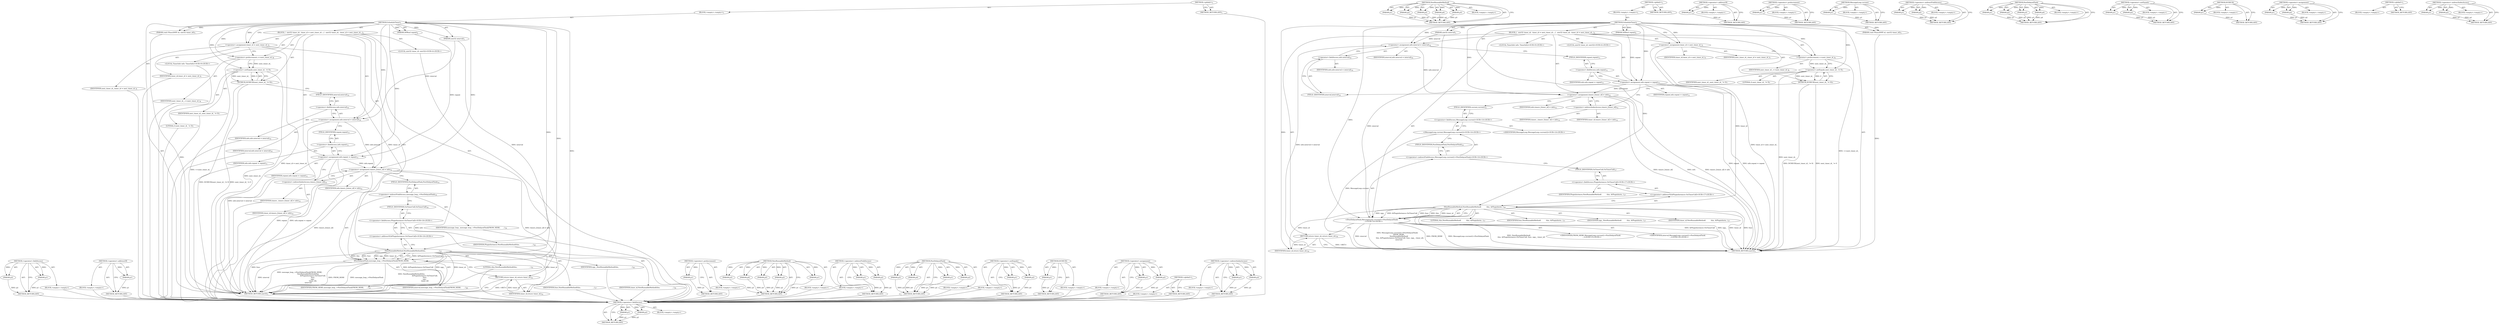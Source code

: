 digraph "&lt;operator&gt;.indirectIndexAccess" {
vulnerable_99 [label=<(METHOD,&lt;operator&gt;.fieldAccess)>];
vulnerable_100 [label=<(PARAM,p1)>];
vulnerable_101 [label=<(PARAM,p2)>];
vulnerable_102 [label=<(BLOCK,&lt;empty&gt;,&lt;empty&gt;)>];
vulnerable_103 [label=<(METHOD_RETURN,ANY)>];
vulnerable_129 [label=<(METHOD,&lt;operator&gt;.addressOf)>];
vulnerable_130 [label=<(PARAM,p1)>];
vulnerable_131 [label=<(BLOCK,&lt;empty&gt;,&lt;empty&gt;)>];
vulnerable_132 [label=<(METHOD_RETURN,ANY)>];
vulnerable_6 [label=<(METHOD,&lt;global&gt;)<SUB>1</SUB>>];
vulnerable_7 [label=<(BLOCK,&lt;empty&gt;,&lt;empty&gt;)<SUB>1</SUB>>];
vulnerable_8 [label=<(METHOD,ScheduleTimer)<SUB>1</SUB>>];
vulnerable_9 [label=<(PARAM,uint32 interval)<SUB>1</SUB>>];
vulnerable_10 [label=<(PARAM,NPBool repeat)<SUB>2</SUB>>];
vulnerable_11 [label=<(PARAM,void (*func)(NPP id, uint32 timer_id))<SUB>3</SUB>>];
vulnerable_12 [label=<(BLOCK,{
  uint32 timer_id;
  timer_id = next_timer_id...,{
  uint32 timer_id;
  timer_id = next_timer_id...)<SUB>3</SUB>>];
vulnerable_13 [label="<(LOCAL,uint32 timer_id: uint32)<SUB>4</SUB>>"];
vulnerable_14 [label=<(&lt;operator&gt;.assignment,timer_id = next_timer_id_)<SUB>5</SUB>>];
vulnerable_15 [label=<(IDENTIFIER,timer_id,timer_id = next_timer_id_)<SUB>5</SUB>>];
vulnerable_16 [label=<(IDENTIFIER,next_timer_id_,timer_id = next_timer_id_)<SUB>5</SUB>>];
vulnerable_17 [label=<(&lt;operator&gt;.preIncrement,++next_timer_id_)<SUB>6</SUB>>];
vulnerable_18 [label=<(IDENTIFIER,next_timer_id_,++next_timer_id_)<SUB>6</SUB>>];
vulnerable_19 [label=<(DCHECK,DCHECK(next_timer_id_ != 0))<SUB>7</SUB>>];
vulnerable_20 [label=<(&lt;operator&gt;.notEquals,next_timer_id_ != 0)<SUB>7</SUB>>];
vulnerable_21 [label=<(IDENTIFIER,next_timer_id_,next_timer_id_ != 0)<SUB>7</SUB>>];
vulnerable_22 [label=<(LITERAL,0,next_timer_id_ != 0)<SUB>7</SUB>>];
vulnerable_23 [label="<(LOCAL,TimerInfo info: TimerInfo)<SUB>9</SUB>>"];
vulnerable_24 [label=<(&lt;operator&gt;.assignment,info.interval = interval)<SUB>10</SUB>>];
vulnerable_25 [label=<(&lt;operator&gt;.fieldAccess,info.interval)<SUB>10</SUB>>];
vulnerable_26 [label=<(IDENTIFIER,info,info.interval = interval)<SUB>10</SUB>>];
vulnerable_27 [label=<(FIELD_IDENTIFIER,interval,interval)<SUB>10</SUB>>];
vulnerable_28 [label=<(IDENTIFIER,interval,info.interval = interval)<SUB>10</SUB>>];
vulnerable_29 [label=<(&lt;operator&gt;.assignment,info.repeat = repeat)<SUB>11</SUB>>];
vulnerable_30 [label=<(&lt;operator&gt;.fieldAccess,info.repeat)<SUB>11</SUB>>];
vulnerable_31 [label=<(IDENTIFIER,info,info.repeat = repeat)<SUB>11</SUB>>];
vulnerable_32 [label=<(FIELD_IDENTIFIER,repeat,repeat)<SUB>11</SUB>>];
vulnerable_33 [label=<(IDENTIFIER,repeat,info.repeat = repeat)<SUB>11</SUB>>];
vulnerable_34 [label=<(&lt;operator&gt;.assignment,timers_[timer_id] = info)<SUB>12</SUB>>];
vulnerable_35 [label=<(&lt;operator&gt;.indirectIndexAccess,timers_[timer_id])<SUB>12</SUB>>];
vulnerable_36 [label=<(IDENTIFIER,timers_,timers_[timer_id] = info)<SUB>12</SUB>>];
vulnerable_37 [label=<(IDENTIFIER,timer_id,timers_[timer_id] = info)<SUB>12</SUB>>];
vulnerable_38 [label=<(IDENTIFIER,info,timers_[timer_id] = info)<SUB>12</SUB>>];
vulnerable_39 [label=<(PostDelayedTask,message_loop_-&gt;PostDelayedTask(FROM_HERE,
     ...)<SUB>14</SUB>>];
vulnerable_40 [label=<(&lt;operator&gt;.indirectFieldAccess,message_loop_-&gt;PostDelayedTask)<SUB>14</SUB>>];
vulnerable_41 [label=<(IDENTIFIER,message_loop_,message_loop_-&gt;PostDelayedTask(FROM_HERE,
     ...)<SUB>14</SUB>>];
vulnerable_42 [label=<(FIELD_IDENTIFIER,PostDelayedTask,PostDelayedTask)<SUB>14</SUB>>];
vulnerable_43 [label=<(IDENTIFIER,FROM_HERE,message_loop_-&gt;PostDelayedTask(FROM_HERE,
     ...)<SUB>14</SUB>>];
vulnerable_44 [label=<(NewRunnableMethod,NewRunnableMethod(this,
                       ...)<SUB>15</SUB>>];
vulnerable_45 [label=<(LITERAL,this,NewRunnableMethod(this,
                       ...)<SUB>15</SUB>>];
vulnerable_46 [label="<(&lt;operator&gt;.addressOf,&amp;PluginInstance::OnTimerCall)<SUB>16</SUB>>"];
vulnerable_47 [label="<(&lt;operator&gt;.fieldAccess,PluginInstance::OnTimerCall)<SUB>16</SUB>>"];
vulnerable_48 [label=<(IDENTIFIER,PluginInstance,NewRunnableMethod(this,
                       ...)<SUB>16</SUB>>];
vulnerable_49 [label=<(FIELD_IDENTIFIER,OnTimerCall,OnTimerCall)<SUB>16</SUB>>];
vulnerable_50 [label=<(IDENTIFIER,func,NewRunnableMethod(this,
                       ...)<SUB>17</SUB>>];
vulnerable_51 [label=<(IDENTIFIER,npp_,NewRunnableMethod(this,
                       ...)<SUB>18</SUB>>];
vulnerable_52 [label=<(IDENTIFIER,timer_id,NewRunnableMethod(this,
                       ...)<SUB>19</SUB>>];
vulnerable_53 [label=<(IDENTIFIER,interval,message_loop_-&gt;PostDelayedTask(FROM_HERE,
     ...)<SUB>20</SUB>>];
vulnerable_54 [label=<(RETURN,return timer_id;,return timer_id;)<SUB>21</SUB>>];
vulnerable_55 [label=<(IDENTIFIER,timer_id,return timer_id;)<SUB>21</SUB>>];
vulnerable_56 [label=<(METHOD_RETURN,uint32)<SUB>1</SUB>>];
vulnerable_58 [label=<(METHOD_RETURN,ANY)<SUB>1</SUB>>];
vulnerable_86 [label=<(METHOD,&lt;operator&gt;.preIncrement)>];
vulnerable_87 [label=<(PARAM,p1)>];
vulnerable_88 [label=<(BLOCK,&lt;empty&gt;,&lt;empty&gt;)>];
vulnerable_89 [label=<(METHOD_RETURN,ANY)>];
vulnerable_121 [label=<(METHOD,NewRunnableMethod)>];
vulnerable_122 [label=<(PARAM,p1)>];
vulnerable_123 [label=<(PARAM,p2)>];
vulnerable_124 [label=<(PARAM,p3)>];
vulnerable_125 [label=<(PARAM,p4)>];
vulnerable_126 [label=<(PARAM,p5)>];
vulnerable_127 [label=<(BLOCK,&lt;empty&gt;,&lt;empty&gt;)>];
vulnerable_128 [label=<(METHOD_RETURN,ANY)>];
vulnerable_116 [label=<(METHOD,&lt;operator&gt;.indirectFieldAccess)>];
vulnerable_117 [label=<(PARAM,p1)>];
vulnerable_118 [label=<(PARAM,p2)>];
vulnerable_119 [label=<(BLOCK,&lt;empty&gt;,&lt;empty&gt;)>];
vulnerable_120 [label=<(METHOD_RETURN,ANY)>];
vulnerable_109 [label=<(METHOD,PostDelayedTask)>];
vulnerable_110 [label=<(PARAM,p1)>];
vulnerable_111 [label=<(PARAM,p2)>];
vulnerable_112 [label=<(PARAM,p3)>];
vulnerable_113 [label=<(PARAM,p4)>];
vulnerable_114 [label=<(BLOCK,&lt;empty&gt;,&lt;empty&gt;)>];
vulnerable_115 [label=<(METHOD_RETURN,ANY)>];
vulnerable_94 [label=<(METHOD,&lt;operator&gt;.notEquals)>];
vulnerable_95 [label=<(PARAM,p1)>];
vulnerable_96 [label=<(PARAM,p2)>];
vulnerable_97 [label=<(BLOCK,&lt;empty&gt;,&lt;empty&gt;)>];
vulnerable_98 [label=<(METHOD_RETURN,ANY)>];
vulnerable_90 [label=<(METHOD,DCHECK)>];
vulnerable_91 [label=<(PARAM,p1)>];
vulnerable_92 [label=<(BLOCK,&lt;empty&gt;,&lt;empty&gt;)>];
vulnerable_93 [label=<(METHOD_RETURN,ANY)>];
vulnerable_81 [label=<(METHOD,&lt;operator&gt;.assignment)>];
vulnerable_82 [label=<(PARAM,p1)>];
vulnerable_83 [label=<(PARAM,p2)>];
vulnerable_84 [label=<(BLOCK,&lt;empty&gt;,&lt;empty&gt;)>];
vulnerable_85 [label=<(METHOD_RETURN,ANY)>];
vulnerable_75 [label=<(METHOD,&lt;global&gt;)<SUB>1</SUB>>];
vulnerable_76 [label=<(BLOCK,&lt;empty&gt;,&lt;empty&gt;)>];
vulnerable_77 [label=<(METHOD_RETURN,ANY)>];
vulnerable_104 [label=<(METHOD,&lt;operator&gt;.indirectIndexAccess)>];
vulnerable_105 [label=<(PARAM,p1)>];
vulnerable_106 [label=<(PARAM,p2)>];
vulnerable_107 [label=<(BLOCK,&lt;empty&gt;,&lt;empty&gt;)>];
vulnerable_108 [label=<(METHOD_RETURN,ANY)>];
fixed_102 [label=<(METHOD,&lt;operator&gt;.fieldAccess)>];
fixed_103 [label=<(PARAM,p1)>];
fixed_104 [label=<(PARAM,p2)>];
fixed_105 [label=<(BLOCK,&lt;empty&gt;,&lt;empty&gt;)>];
fixed_106 [label=<(METHOD_RETURN,ANY)>];
fixed_128 [label=<(METHOD,NewRunnableMethod)>];
fixed_129 [label=<(PARAM,p1)>];
fixed_130 [label=<(PARAM,p2)>];
fixed_131 [label=<(PARAM,p3)>];
fixed_132 [label=<(PARAM,p4)>];
fixed_133 [label=<(PARAM,p5)>];
fixed_134 [label=<(BLOCK,&lt;empty&gt;,&lt;empty&gt;)>];
fixed_135 [label=<(METHOD_RETURN,ANY)>];
fixed_6 [label=<(METHOD,&lt;global&gt;)<SUB>1</SUB>>];
fixed_7 [label=<(BLOCK,&lt;empty&gt;,&lt;empty&gt;)<SUB>1</SUB>>];
fixed_8 [label=<(METHOD,ScheduleTimer)<SUB>1</SUB>>];
fixed_9 [label=<(PARAM,uint32 interval)<SUB>1</SUB>>];
fixed_10 [label=<(PARAM,NPBool repeat)<SUB>2</SUB>>];
fixed_11 [label=<(PARAM,void (*func)(NPP id, uint32 timer_id))<SUB>3</SUB>>];
fixed_12 [label=<(BLOCK,{
  uint32 timer_id;
  timer_id = next_timer_id...,{
  uint32 timer_id;
  timer_id = next_timer_id...)<SUB>3</SUB>>];
fixed_13 [label="<(LOCAL,uint32 timer_id: uint32)<SUB>4</SUB>>"];
fixed_14 [label=<(&lt;operator&gt;.assignment,timer_id = next_timer_id_)<SUB>5</SUB>>];
fixed_15 [label=<(IDENTIFIER,timer_id,timer_id = next_timer_id_)<SUB>5</SUB>>];
fixed_16 [label=<(IDENTIFIER,next_timer_id_,timer_id = next_timer_id_)<SUB>5</SUB>>];
fixed_17 [label=<(&lt;operator&gt;.preIncrement,++next_timer_id_)<SUB>6</SUB>>];
fixed_18 [label=<(IDENTIFIER,next_timer_id_,++next_timer_id_)<SUB>6</SUB>>];
fixed_19 [label=<(DCHECK,DCHECK(next_timer_id_ != 0))<SUB>7</SUB>>];
fixed_20 [label=<(&lt;operator&gt;.notEquals,next_timer_id_ != 0)<SUB>7</SUB>>];
fixed_21 [label=<(IDENTIFIER,next_timer_id_,next_timer_id_ != 0)<SUB>7</SUB>>];
fixed_22 [label=<(LITERAL,0,next_timer_id_ != 0)<SUB>7</SUB>>];
fixed_23 [label="<(LOCAL,TimerInfo info: TimerInfo)<SUB>9</SUB>>"];
fixed_24 [label=<(&lt;operator&gt;.assignment,info.interval = interval)<SUB>10</SUB>>];
fixed_25 [label=<(&lt;operator&gt;.fieldAccess,info.interval)<SUB>10</SUB>>];
fixed_26 [label=<(IDENTIFIER,info,info.interval = interval)<SUB>10</SUB>>];
fixed_27 [label=<(FIELD_IDENTIFIER,interval,interval)<SUB>10</SUB>>];
fixed_28 [label=<(IDENTIFIER,interval,info.interval = interval)<SUB>10</SUB>>];
fixed_29 [label=<(&lt;operator&gt;.assignment,info.repeat = repeat)<SUB>11</SUB>>];
fixed_30 [label=<(&lt;operator&gt;.fieldAccess,info.repeat)<SUB>11</SUB>>];
fixed_31 [label=<(IDENTIFIER,info,info.repeat = repeat)<SUB>11</SUB>>];
fixed_32 [label=<(FIELD_IDENTIFIER,repeat,repeat)<SUB>11</SUB>>];
fixed_33 [label=<(IDENTIFIER,repeat,info.repeat = repeat)<SUB>11</SUB>>];
fixed_34 [label=<(&lt;operator&gt;.assignment,timers_[timer_id] = info)<SUB>12</SUB>>];
fixed_35 [label=<(&lt;operator&gt;.indirectIndexAccess,timers_[timer_id])<SUB>12</SUB>>];
fixed_36 [label=<(IDENTIFIER,timers_,timers_[timer_id] = info)<SUB>12</SUB>>];
fixed_37 [label=<(IDENTIFIER,timer_id,timers_[timer_id] = info)<SUB>12</SUB>>];
fixed_38 [label=<(IDENTIFIER,info,timers_[timer_id] = info)<SUB>12</SUB>>];
fixed_39 [label="<(PostDelayedTask,MessageLoop::current()-&gt;PostDelayedTask(
      ...)<SUB>14</SUB>>"];
fixed_40 [label="<(&lt;operator&gt;.indirectFieldAccess,MessageLoop::current()-&gt;PostDelayedTask)<SUB>14</SUB>>"];
fixed_41 [label="<(MessageLoop.current,MessageLoop::current())<SUB>14</SUB>>"];
fixed_42 [label="<(&lt;operator&gt;.fieldAccess,MessageLoop::current)<SUB>14</SUB>>"];
fixed_43 [label="<(IDENTIFIER,MessageLoop,MessageLoop::current())<SUB>14</SUB>>"];
fixed_44 [label=<(FIELD_IDENTIFIER,current,current)<SUB>14</SUB>>];
fixed_45 [label=<(FIELD_IDENTIFIER,PostDelayedTask,PostDelayedTask)<SUB>14</SUB>>];
fixed_46 [label="<(IDENTIFIER,FROM_HERE,MessageLoop::current()-&gt;PostDelayedTask(
      ...)<SUB>15</SUB>>"];
fixed_47 [label=<(NewRunnableMethod,NewRunnableMethod(
          this, &amp;PluginInsta...)<SUB>16</SUB>>];
fixed_48 [label=<(LITERAL,this,NewRunnableMethod(
          this, &amp;PluginInsta...)<SUB>17</SUB>>];
fixed_49 [label="<(&lt;operator&gt;.addressOf,&amp;PluginInstance::OnTimerCall)<SUB>17</SUB>>"];
fixed_50 [label="<(&lt;operator&gt;.fieldAccess,PluginInstance::OnTimerCall)<SUB>17</SUB>>"];
fixed_51 [label=<(IDENTIFIER,PluginInstance,NewRunnableMethod(
          this, &amp;PluginInsta...)<SUB>17</SUB>>];
fixed_52 [label=<(FIELD_IDENTIFIER,OnTimerCall,OnTimerCall)<SUB>17</SUB>>];
fixed_53 [label=<(IDENTIFIER,func,NewRunnableMethod(
          this, &amp;PluginInsta...)<SUB>17</SUB>>];
fixed_54 [label=<(IDENTIFIER,npp_,NewRunnableMethod(
          this, &amp;PluginInsta...)<SUB>17</SUB>>];
fixed_55 [label=<(IDENTIFIER,timer_id,NewRunnableMethod(
          this, &amp;PluginInsta...)<SUB>17</SUB>>];
fixed_56 [label="<(IDENTIFIER,interval,MessageLoop::current()-&gt;PostDelayedTask(
      ...)<SUB>18</SUB>>"];
fixed_57 [label=<(RETURN,return timer_id;,return timer_id;)<SUB>19</SUB>>];
fixed_58 [label=<(IDENTIFIER,timer_id,return timer_id;)<SUB>19</SUB>>];
fixed_59 [label=<(METHOD_RETURN,uint32)<SUB>1</SUB>>];
fixed_61 [label=<(METHOD_RETURN,ANY)<SUB>1</SUB>>];
fixed_136 [label=<(METHOD,&lt;operator&gt;.addressOf)>];
fixed_137 [label=<(PARAM,p1)>];
fixed_138 [label=<(BLOCK,&lt;empty&gt;,&lt;empty&gt;)>];
fixed_139 [label=<(METHOD_RETURN,ANY)>];
fixed_89 [label=<(METHOD,&lt;operator&gt;.preIncrement)>];
fixed_90 [label=<(PARAM,p1)>];
fixed_91 [label=<(BLOCK,&lt;empty&gt;,&lt;empty&gt;)>];
fixed_92 [label=<(METHOD_RETURN,ANY)>];
fixed_124 [label=<(METHOD,MessageLoop.current)>];
fixed_125 [label=<(PARAM,p1)>];
fixed_126 [label=<(BLOCK,&lt;empty&gt;,&lt;empty&gt;)>];
fixed_127 [label=<(METHOD_RETURN,ANY)>];
fixed_119 [label=<(METHOD,&lt;operator&gt;.indirectFieldAccess)>];
fixed_120 [label=<(PARAM,p1)>];
fixed_121 [label=<(PARAM,p2)>];
fixed_122 [label=<(BLOCK,&lt;empty&gt;,&lt;empty&gt;)>];
fixed_123 [label=<(METHOD_RETURN,ANY)>];
fixed_112 [label=<(METHOD,PostDelayedTask)>];
fixed_113 [label=<(PARAM,p1)>];
fixed_114 [label=<(PARAM,p2)>];
fixed_115 [label=<(PARAM,p3)>];
fixed_116 [label=<(PARAM,p4)>];
fixed_117 [label=<(BLOCK,&lt;empty&gt;,&lt;empty&gt;)>];
fixed_118 [label=<(METHOD_RETURN,ANY)>];
fixed_97 [label=<(METHOD,&lt;operator&gt;.notEquals)>];
fixed_98 [label=<(PARAM,p1)>];
fixed_99 [label=<(PARAM,p2)>];
fixed_100 [label=<(BLOCK,&lt;empty&gt;,&lt;empty&gt;)>];
fixed_101 [label=<(METHOD_RETURN,ANY)>];
fixed_93 [label=<(METHOD,DCHECK)>];
fixed_94 [label=<(PARAM,p1)>];
fixed_95 [label=<(BLOCK,&lt;empty&gt;,&lt;empty&gt;)>];
fixed_96 [label=<(METHOD_RETURN,ANY)>];
fixed_84 [label=<(METHOD,&lt;operator&gt;.assignment)>];
fixed_85 [label=<(PARAM,p1)>];
fixed_86 [label=<(PARAM,p2)>];
fixed_87 [label=<(BLOCK,&lt;empty&gt;,&lt;empty&gt;)>];
fixed_88 [label=<(METHOD_RETURN,ANY)>];
fixed_78 [label=<(METHOD,&lt;global&gt;)<SUB>1</SUB>>];
fixed_79 [label=<(BLOCK,&lt;empty&gt;,&lt;empty&gt;)>];
fixed_80 [label=<(METHOD_RETURN,ANY)>];
fixed_107 [label=<(METHOD,&lt;operator&gt;.indirectIndexAccess)>];
fixed_108 [label=<(PARAM,p1)>];
fixed_109 [label=<(PARAM,p2)>];
fixed_110 [label=<(BLOCK,&lt;empty&gt;,&lt;empty&gt;)>];
fixed_111 [label=<(METHOD_RETURN,ANY)>];
vulnerable_99 -> vulnerable_100  [key=0, label="AST: "];
vulnerable_99 -> vulnerable_100  [key=1, label="DDG: "];
vulnerable_99 -> vulnerable_102  [key=0, label="AST: "];
vulnerable_99 -> vulnerable_101  [key=0, label="AST: "];
vulnerable_99 -> vulnerable_101  [key=1, label="DDG: "];
vulnerable_99 -> vulnerable_103  [key=0, label="AST: "];
vulnerable_99 -> vulnerable_103  [key=1, label="CFG: "];
vulnerable_100 -> vulnerable_103  [key=0, label="DDG: p1"];
vulnerable_101 -> vulnerable_103  [key=0, label="DDG: p2"];
vulnerable_102 -> fixed_102  [key=0];
vulnerable_103 -> fixed_102  [key=0];
vulnerable_129 -> vulnerable_130  [key=0, label="AST: "];
vulnerable_129 -> vulnerable_130  [key=1, label="DDG: "];
vulnerable_129 -> vulnerable_131  [key=0, label="AST: "];
vulnerable_129 -> vulnerable_132  [key=0, label="AST: "];
vulnerable_129 -> vulnerable_132  [key=1, label="CFG: "];
vulnerable_130 -> vulnerable_132  [key=0, label="DDG: p1"];
vulnerable_131 -> fixed_102  [key=0];
vulnerable_132 -> fixed_102  [key=0];
vulnerable_6 -> vulnerable_7  [key=0, label="AST: "];
vulnerable_6 -> vulnerable_58  [key=0, label="AST: "];
vulnerable_6 -> vulnerable_58  [key=1, label="CFG: "];
vulnerable_7 -> vulnerable_8  [key=0, label="AST: "];
vulnerable_8 -> vulnerable_9  [key=0, label="AST: "];
vulnerable_8 -> vulnerable_9  [key=1, label="DDG: "];
vulnerable_8 -> vulnerable_10  [key=0, label="AST: "];
vulnerable_8 -> vulnerable_10  [key=1, label="DDG: "];
vulnerable_8 -> vulnerable_11  [key=0, label="AST: "];
vulnerable_8 -> vulnerable_11  [key=1, label="DDG: "];
vulnerable_8 -> vulnerable_12  [key=0, label="AST: "];
vulnerable_8 -> vulnerable_56  [key=0, label="AST: "];
vulnerable_8 -> vulnerable_14  [key=0, label="CFG: "];
vulnerable_8 -> vulnerable_14  [key=1, label="DDG: "];
vulnerable_8 -> vulnerable_24  [key=0, label="DDG: "];
vulnerable_8 -> vulnerable_29  [key=0, label="DDG: "];
vulnerable_8 -> vulnerable_34  [key=0, label="DDG: "];
vulnerable_8 -> vulnerable_17  [key=0, label="DDG: "];
vulnerable_8 -> vulnerable_39  [key=0, label="DDG: "];
vulnerable_8 -> vulnerable_55  [key=0, label="DDG: "];
vulnerable_8 -> vulnerable_20  [key=0, label="DDG: "];
vulnerable_8 -> vulnerable_44  [key=0, label="DDG: "];
vulnerable_9 -> vulnerable_24  [key=0, label="DDG: interval"];
vulnerable_9 -> vulnerable_39  [key=0, label="DDG: interval"];
vulnerable_10 -> vulnerable_29  [key=0, label="DDG: repeat"];
vulnerable_11 -> vulnerable_56  [key=0, label="DDG: "];
vulnerable_12 -> vulnerable_13  [key=0, label="AST: "];
vulnerable_12 -> vulnerable_14  [key=0, label="AST: "];
vulnerable_12 -> vulnerable_17  [key=0, label="AST: "];
vulnerable_12 -> vulnerable_19  [key=0, label="AST: "];
vulnerable_12 -> vulnerable_23  [key=0, label="AST: "];
vulnerable_12 -> vulnerable_24  [key=0, label="AST: "];
vulnerable_12 -> vulnerable_29  [key=0, label="AST: "];
vulnerable_12 -> vulnerable_34  [key=0, label="AST: "];
vulnerable_12 -> vulnerable_39  [key=0, label="AST: "];
vulnerable_12 -> vulnerable_54  [key=0, label="AST: "];
vulnerable_13 -> fixed_102  [key=0];
vulnerable_14 -> vulnerable_15  [key=0, label="AST: "];
vulnerable_14 -> vulnerable_16  [key=0, label="AST: "];
vulnerable_14 -> vulnerable_17  [key=0, label="CFG: "];
vulnerable_14 -> vulnerable_56  [key=0, label="DDG: timer_id = next_timer_id_"];
vulnerable_14 -> vulnerable_44  [key=0, label="DDG: timer_id"];
vulnerable_15 -> fixed_102  [key=0];
vulnerable_16 -> fixed_102  [key=0];
vulnerable_17 -> vulnerable_18  [key=0, label="AST: "];
vulnerable_17 -> vulnerable_20  [key=0, label="CFG: "];
vulnerable_17 -> vulnerable_20  [key=1, label="DDG: next_timer_id_"];
vulnerable_17 -> vulnerable_56  [key=0, label="DDG: ++next_timer_id_"];
vulnerable_18 -> fixed_102  [key=0];
vulnerable_19 -> vulnerable_20  [key=0, label="AST: "];
vulnerable_19 -> vulnerable_27  [key=0, label="CFG: "];
vulnerable_19 -> vulnerable_56  [key=0, label="DDG: next_timer_id_ != 0"];
vulnerable_19 -> vulnerable_56  [key=1, label="DDG: DCHECK(next_timer_id_ != 0)"];
vulnerable_20 -> vulnerable_21  [key=0, label="AST: "];
vulnerable_20 -> vulnerable_22  [key=0, label="AST: "];
vulnerable_20 -> vulnerable_19  [key=0, label="CFG: "];
vulnerable_20 -> vulnerable_19  [key=1, label="DDG: next_timer_id_"];
vulnerable_20 -> vulnerable_19  [key=2, label="DDG: 0"];
vulnerable_20 -> vulnerable_56  [key=0, label="DDG: next_timer_id_"];
vulnerable_21 -> fixed_102  [key=0];
vulnerable_22 -> fixed_102  [key=0];
vulnerable_23 -> fixed_102  [key=0];
vulnerable_24 -> vulnerable_25  [key=0, label="AST: "];
vulnerable_24 -> vulnerable_28  [key=0, label="AST: "];
vulnerable_24 -> vulnerable_32  [key=0, label="CFG: "];
vulnerable_24 -> vulnerable_56  [key=0, label="DDG: info.interval = interval"];
vulnerable_24 -> vulnerable_34  [key=0, label="DDG: info.interval"];
vulnerable_25 -> vulnerable_26  [key=0, label="AST: "];
vulnerable_25 -> vulnerable_27  [key=0, label="AST: "];
vulnerable_25 -> vulnerable_24  [key=0, label="CFG: "];
vulnerable_26 -> fixed_102  [key=0];
vulnerable_27 -> vulnerable_25  [key=0, label="CFG: "];
vulnerable_28 -> fixed_102  [key=0];
vulnerable_29 -> vulnerable_30  [key=0, label="AST: "];
vulnerable_29 -> vulnerable_33  [key=0, label="AST: "];
vulnerable_29 -> vulnerable_35  [key=0, label="CFG: "];
vulnerable_29 -> vulnerable_56  [key=0, label="DDG: repeat"];
vulnerable_29 -> vulnerable_56  [key=1, label="DDG: info.repeat = repeat"];
vulnerable_29 -> vulnerable_34  [key=0, label="DDG: info.repeat"];
vulnerable_30 -> vulnerable_31  [key=0, label="AST: "];
vulnerable_30 -> vulnerable_32  [key=0, label="AST: "];
vulnerable_30 -> vulnerable_29  [key=0, label="CFG: "];
vulnerable_31 -> fixed_102  [key=0];
vulnerable_32 -> vulnerable_30  [key=0, label="CFG: "];
vulnerable_33 -> fixed_102  [key=0];
vulnerable_34 -> vulnerable_35  [key=0, label="AST: "];
vulnerable_34 -> vulnerable_38  [key=0, label="AST: "];
vulnerable_34 -> vulnerable_42  [key=0, label="CFG: "];
vulnerable_34 -> vulnerable_56  [key=0, label="DDG: timers_[timer_id]"];
vulnerable_34 -> vulnerable_56  [key=1, label="DDG: info"];
vulnerable_34 -> vulnerable_56  [key=2, label="DDG: timers_[timer_id] = info"];
vulnerable_35 -> vulnerable_36  [key=0, label="AST: "];
vulnerable_35 -> vulnerable_37  [key=0, label="AST: "];
vulnerable_35 -> vulnerable_34  [key=0, label="CFG: "];
vulnerable_36 -> fixed_102  [key=0];
vulnerable_37 -> fixed_102  [key=0];
vulnerable_38 -> fixed_102  [key=0];
vulnerable_39 -> vulnerable_40  [key=0, label="AST: "];
vulnerable_39 -> vulnerable_43  [key=0, label="AST: "];
vulnerable_39 -> vulnerable_44  [key=0, label="AST: "];
vulnerable_39 -> vulnerable_53  [key=0, label="AST: "];
vulnerable_39 -> vulnerable_54  [key=0, label="CFG: "];
vulnerable_39 -> vulnerable_56  [key=0, label="DDG: message_loop_-&gt;PostDelayedTask"];
vulnerable_39 -> vulnerable_56  [key=1, label="DDG: NewRunnableMethod(this,
                                                   &amp;PluginInstance::OnTimerCall,
                                                   func,
                                                   npp_,
                                                   timer_id)"];
vulnerable_39 -> vulnerable_56  [key=2, label="DDG: interval"];
vulnerable_39 -> vulnerable_56  [key=3, label="DDG: message_loop_-&gt;PostDelayedTask(FROM_HERE,
                                 NewRunnableMethod(this,
                                                   &amp;PluginInstance::OnTimerCall,
                                                   func,
                                                   npp_,
                                                   timer_id),
                                 interval)"];
vulnerable_39 -> vulnerable_56  [key=4, label="DDG: FROM_HERE"];
vulnerable_40 -> vulnerable_41  [key=0, label="AST: "];
vulnerable_40 -> vulnerable_42  [key=0, label="AST: "];
vulnerable_40 -> vulnerable_49  [key=0, label="CFG: "];
vulnerable_41 -> fixed_102  [key=0];
vulnerable_42 -> vulnerable_40  [key=0, label="CFG: "];
vulnerable_43 -> fixed_102  [key=0];
vulnerable_44 -> vulnerable_45  [key=0, label="AST: "];
vulnerable_44 -> vulnerable_46  [key=0, label="AST: "];
vulnerable_44 -> vulnerable_50  [key=0, label="AST: "];
vulnerable_44 -> vulnerable_51  [key=0, label="AST: "];
vulnerable_44 -> vulnerable_52  [key=0, label="AST: "];
vulnerable_44 -> vulnerable_39  [key=0, label="CFG: "];
vulnerable_44 -> vulnerable_39  [key=1, label="DDG: &amp;PluginInstance::OnTimerCall"];
vulnerable_44 -> vulnerable_39  [key=2, label="DDG: this"];
vulnerable_44 -> vulnerable_39  [key=3, label="DDG: func"];
vulnerable_44 -> vulnerable_39  [key=4, label="DDG: timer_id"];
vulnerable_44 -> vulnerable_39  [key=5, label="DDG: npp_"];
vulnerable_44 -> vulnerable_56  [key=0, label="DDG: &amp;PluginInstance::OnTimerCall"];
vulnerable_44 -> vulnerable_56  [key=1, label="DDG: npp_"];
vulnerable_44 -> vulnerable_56  [key=2, label="DDG: timer_id"];
vulnerable_44 -> vulnerable_56  [key=3, label="DDG: func"];
vulnerable_44 -> vulnerable_55  [key=0, label="DDG: timer_id"];
vulnerable_45 -> fixed_102  [key=0];
vulnerable_46 -> vulnerable_47  [key=0, label="AST: "];
vulnerable_46 -> vulnerable_44  [key=0, label="CFG: "];
vulnerable_47 -> vulnerable_48  [key=0, label="AST: "];
vulnerable_47 -> vulnerable_49  [key=0, label="AST: "];
vulnerable_47 -> vulnerable_46  [key=0, label="CFG: "];
vulnerable_48 -> fixed_102  [key=0];
vulnerable_49 -> vulnerable_47  [key=0, label="CFG: "];
vulnerable_50 -> fixed_102  [key=0];
vulnerable_51 -> fixed_102  [key=0];
vulnerable_52 -> fixed_102  [key=0];
vulnerable_53 -> fixed_102  [key=0];
vulnerable_54 -> vulnerable_55  [key=0, label="AST: "];
vulnerable_54 -> vulnerable_56  [key=0, label="CFG: "];
vulnerable_54 -> vulnerable_56  [key=1, label="DDG: &lt;RET&gt;"];
vulnerable_55 -> vulnerable_54  [key=0, label="DDG: timer_id"];
vulnerable_56 -> fixed_102  [key=0];
vulnerable_58 -> fixed_102  [key=0];
vulnerable_86 -> vulnerable_87  [key=0, label="AST: "];
vulnerable_86 -> vulnerable_87  [key=1, label="DDG: "];
vulnerable_86 -> vulnerable_88  [key=0, label="AST: "];
vulnerable_86 -> vulnerable_89  [key=0, label="AST: "];
vulnerable_86 -> vulnerable_89  [key=1, label="CFG: "];
vulnerable_87 -> vulnerable_89  [key=0, label="DDG: p1"];
vulnerable_88 -> fixed_102  [key=0];
vulnerable_89 -> fixed_102  [key=0];
vulnerable_121 -> vulnerable_122  [key=0, label="AST: "];
vulnerable_121 -> vulnerable_122  [key=1, label="DDG: "];
vulnerable_121 -> vulnerable_127  [key=0, label="AST: "];
vulnerable_121 -> vulnerable_123  [key=0, label="AST: "];
vulnerable_121 -> vulnerable_123  [key=1, label="DDG: "];
vulnerable_121 -> vulnerable_128  [key=0, label="AST: "];
vulnerable_121 -> vulnerable_128  [key=1, label="CFG: "];
vulnerable_121 -> vulnerable_124  [key=0, label="AST: "];
vulnerable_121 -> vulnerable_124  [key=1, label="DDG: "];
vulnerable_121 -> vulnerable_125  [key=0, label="AST: "];
vulnerable_121 -> vulnerable_125  [key=1, label="DDG: "];
vulnerable_121 -> vulnerable_126  [key=0, label="AST: "];
vulnerable_121 -> vulnerable_126  [key=1, label="DDG: "];
vulnerable_122 -> vulnerable_128  [key=0, label="DDG: p1"];
vulnerable_123 -> vulnerable_128  [key=0, label="DDG: p2"];
vulnerable_124 -> vulnerable_128  [key=0, label="DDG: p3"];
vulnerable_125 -> vulnerable_128  [key=0, label="DDG: p4"];
vulnerable_126 -> vulnerable_128  [key=0, label="DDG: p5"];
vulnerable_127 -> fixed_102  [key=0];
vulnerable_128 -> fixed_102  [key=0];
vulnerable_116 -> vulnerable_117  [key=0, label="AST: "];
vulnerable_116 -> vulnerable_117  [key=1, label="DDG: "];
vulnerable_116 -> vulnerable_119  [key=0, label="AST: "];
vulnerable_116 -> vulnerable_118  [key=0, label="AST: "];
vulnerable_116 -> vulnerable_118  [key=1, label="DDG: "];
vulnerable_116 -> vulnerable_120  [key=0, label="AST: "];
vulnerable_116 -> vulnerable_120  [key=1, label="CFG: "];
vulnerable_117 -> vulnerable_120  [key=0, label="DDG: p1"];
vulnerable_118 -> vulnerable_120  [key=0, label="DDG: p2"];
vulnerable_119 -> fixed_102  [key=0];
vulnerable_120 -> fixed_102  [key=0];
vulnerable_109 -> vulnerable_110  [key=0, label="AST: "];
vulnerable_109 -> vulnerable_110  [key=1, label="DDG: "];
vulnerable_109 -> vulnerable_114  [key=0, label="AST: "];
vulnerable_109 -> vulnerable_111  [key=0, label="AST: "];
vulnerable_109 -> vulnerable_111  [key=1, label="DDG: "];
vulnerable_109 -> vulnerable_115  [key=0, label="AST: "];
vulnerable_109 -> vulnerable_115  [key=1, label="CFG: "];
vulnerable_109 -> vulnerable_112  [key=0, label="AST: "];
vulnerable_109 -> vulnerable_112  [key=1, label="DDG: "];
vulnerable_109 -> vulnerable_113  [key=0, label="AST: "];
vulnerable_109 -> vulnerable_113  [key=1, label="DDG: "];
vulnerable_110 -> vulnerable_115  [key=0, label="DDG: p1"];
vulnerable_111 -> vulnerable_115  [key=0, label="DDG: p2"];
vulnerable_112 -> vulnerable_115  [key=0, label="DDG: p3"];
vulnerable_113 -> vulnerable_115  [key=0, label="DDG: p4"];
vulnerable_114 -> fixed_102  [key=0];
vulnerable_115 -> fixed_102  [key=0];
vulnerable_94 -> vulnerable_95  [key=0, label="AST: "];
vulnerable_94 -> vulnerable_95  [key=1, label="DDG: "];
vulnerable_94 -> vulnerable_97  [key=0, label="AST: "];
vulnerable_94 -> vulnerable_96  [key=0, label="AST: "];
vulnerable_94 -> vulnerable_96  [key=1, label="DDG: "];
vulnerable_94 -> vulnerable_98  [key=0, label="AST: "];
vulnerable_94 -> vulnerable_98  [key=1, label="CFG: "];
vulnerable_95 -> vulnerable_98  [key=0, label="DDG: p1"];
vulnerable_96 -> vulnerable_98  [key=0, label="DDG: p2"];
vulnerable_97 -> fixed_102  [key=0];
vulnerable_98 -> fixed_102  [key=0];
vulnerable_90 -> vulnerable_91  [key=0, label="AST: "];
vulnerable_90 -> vulnerable_91  [key=1, label="DDG: "];
vulnerable_90 -> vulnerable_92  [key=0, label="AST: "];
vulnerable_90 -> vulnerable_93  [key=0, label="AST: "];
vulnerable_90 -> vulnerable_93  [key=1, label="CFG: "];
vulnerable_91 -> vulnerable_93  [key=0, label="DDG: p1"];
vulnerable_92 -> fixed_102  [key=0];
vulnerable_93 -> fixed_102  [key=0];
vulnerable_81 -> vulnerable_82  [key=0, label="AST: "];
vulnerable_81 -> vulnerable_82  [key=1, label="DDG: "];
vulnerable_81 -> vulnerable_84  [key=0, label="AST: "];
vulnerable_81 -> vulnerable_83  [key=0, label="AST: "];
vulnerable_81 -> vulnerable_83  [key=1, label="DDG: "];
vulnerable_81 -> vulnerable_85  [key=0, label="AST: "];
vulnerable_81 -> vulnerable_85  [key=1, label="CFG: "];
vulnerable_82 -> vulnerable_85  [key=0, label="DDG: p1"];
vulnerable_83 -> vulnerable_85  [key=0, label="DDG: p2"];
vulnerable_84 -> fixed_102  [key=0];
vulnerable_85 -> fixed_102  [key=0];
vulnerable_75 -> vulnerable_76  [key=0, label="AST: "];
vulnerable_75 -> vulnerable_77  [key=0, label="AST: "];
vulnerable_75 -> vulnerable_77  [key=1, label="CFG: "];
vulnerable_76 -> fixed_102  [key=0];
vulnerable_77 -> fixed_102  [key=0];
vulnerable_104 -> vulnerable_105  [key=0, label="AST: "];
vulnerable_104 -> vulnerable_105  [key=1, label="DDG: "];
vulnerable_104 -> vulnerable_107  [key=0, label="AST: "];
vulnerable_104 -> vulnerable_106  [key=0, label="AST: "];
vulnerable_104 -> vulnerable_106  [key=1, label="DDG: "];
vulnerable_104 -> vulnerable_108  [key=0, label="AST: "];
vulnerable_104 -> vulnerable_108  [key=1, label="CFG: "];
vulnerable_105 -> vulnerable_108  [key=0, label="DDG: p1"];
vulnerable_106 -> vulnerable_108  [key=0, label="DDG: p2"];
vulnerable_107 -> fixed_102  [key=0];
vulnerable_108 -> fixed_102  [key=0];
fixed_102 -> fixed_103  [key=0, label="AST: "];
fixed_102 -> fixed_103  [key=1, label="DDG: "];
fixed_102 -> fixed_105  [key=0, label="AST: "];
fixed_102 -> fixed_104  [key=0, label="AST: "];
fixed_102 -> fixed_104  [key=1, label="DDG: "];
fixed_102 -> fixed_106  [key=0, label="AST: "];
fixed_102 -> fixed_106  [key=1, label="CFG: "];
fixed_103 -> fixed_106  [key=0, label="DDG: p1"];
fixed_104 -> fixed_106  [key=0, label="DDG: p2"];
fixed_128 -> fixed_129  [key=0, label="AST: "];
fixed_128 -> fixed_129  [key=1, label="DDG: "];
fixed_128 -> fixed_134  [key=0, label="AST: "];
fixed_128 -> fixed_130  [key=0, label="AST: "];
fixed_128 -> fixed_130  [key=1, label="DDG: "];
fixed_128 -> fixed_135  [key=0, label="AST: "];
fixed_128 -> fixed_135  [key=1, label="CFG: "];
fixed_128 -> fixed_131  [key=0, label="AST: "];
fixed_128 -> fixed_131  [key=1, label="DDG: "];
fixed_128 -> fixed_132  [key=0, label="AST: "];
fixed_128 -> fixed_132  [key=1, label="DDG: "];
fixed_128 -> fixed_133  [key=0, label="AST: "];
fixed_128 -> fixed_133  [key=1, label="DDG: "];
fixed_129 -> fixed_135  [key=0, label="DDG: p1"];
fixed_130 -> fixed_135  [key=0, label="DDG: p2"];
fixed_131 -> fixed_135  [key=0, label="DDG: p3"];
fixed_132 -> fixed_135  [key=0, label="DDG: p4"];
fixed_133 -> fixed_135  [key=0, label="DDG: p5"];
fixed_6 -> fixed_7  [key=0, label="AST: "];
fixed_6 -> fixed_61  [key=0, label="AST: "];
fixed_6 -> fixed_61  [key=1, label="CFG: "];
fixed_7 -> fixed_8  [key=0, label="AST: "];
fixed_8 -> fixed_9  [key=0, label="AST: "];
fixed_8 -> fixed_9  [key=1, label="DDG: "];
fixed_8 -> fixed_10  [key=0, label="AST: "];
fixed_8 -> fixed_10  [key=1, label="DDG: "];
fixed_8 -> fixed_11  [key=0, label="AST: "];
fixed_8 -> fixed_11  [key=1, label="DDG: "];
fixed_8 -> fixed_12  [key=0, label="AST: "];
fixed_8 -> fixed_59  [key=0, label="AST: "];
fixed_8 -> fixed_14  [key=0, label="CFG: "];
fixed_8 -> fixed_14  [key=1, label="DDG: "];
fixed_8 -> fixed_24  [key=0, label="DDG: "];
fixed_8 -> fixed_29  [key=0, label="DDG: "];
fixed_8 -> fixed_34  [key=0, label="DDG: "];
fixed_8 -> fixed_17  [key=0, label="DDG: "];
fixed_8 -> fixed_39  [key=0, label="DDG: "];
fixed_8 -> fixed_58  [key=0, label="DDG: "];
fixed_8 -> fixed_20  [key=0, label="DDG: "];
fixed_8 -> fixed_47  [key=0, label="DDG: "];
fixed_9 -> fixed_24  [key=0, label="DDG: interval"];
fixed_9 -> fixed_39  [key=0, label="DDG: interval"];
fixed_10 -> fixed_29  [key=0, label="DDG: repeat"];
fixed_11 -> fixed_59  [key=0, label="DDG: "];
fixed_12 -> fixed_13  [key=0, label="AST: "];
fixed_12 -> fixed_14  [key=0, label="AST: "];
fixed_12 -> fixed_17  [key=0, label="AST: "];
fixed_12 -> fixed_19  [key=0, label="AST: "];
fixed_12 -> fixed_23  [key=0, label="AST: "];
fixed_12 -> fixed_24  [key=0, label="AST: "];
fixed_12 -> fixed_29  [key=0, label="AST: "];
fixed_12 -> fixed_34  [key=0, label="AST: "];
fixed_12 -> fixed_39  [key=0, label="AST: "];
fixed_12 -> fixed_57  [key=0, label="AST: "];
fixed_14 -> fixed_15  [key=0, label="AST: "];
fixed_14 -> fixed_16  [key=0, label="AST: "];
fixed_14 -> fixed_17  [key=0, label="CFG: "];
fixed_14 -> fixed_59  [key=0, label="DDG: timer_id = next_timer_id_"];
fixed_14 -> fixed_47  [key=0, label="DDG: timer_id"];
fixed_17 -> fixed_18  [key=0, label="AST: "];
fixed_17 -> fixed_20  [key=0, label="CFG: "];
fixed_17 -> fixed_20  [key=1, label="DDG: next_timer_id_"];
fixed_17 -> fixed_59  [key=0, label="DDG: ++next_timer_id_"];
fixed_19 -> fixed_20  [key=0, label="AST: "];
fixed_19 -> fixed_27  [key=0, label="CFG: "];
fixed_19 -> fixed_59  [key=0, label="DDG: next_timer_id_ != 0"];
fixed_19 -> fixed_59  [key=1, label="DDG: DCHECK(next_timer_id_ != 0)"];
fixed_20 -> fixed_21  [key=0, label="AST: "];
fixed_20 -> fixed_22  [key=0, label="AST: "];
fixed_20 -> fixed_19  [key=0, label="CFG: "];
fixed_20 -> fixed_19  [key=1, label="DDG: next_timer_id_"];
fixed_20 -> fixed_19  [key=2, label="DDG: 0"];
fixed_20 -> fixed_59  [key=0, label="DDG: next_timer_id_"];
fixed_24 -> fixed_25  [key=0, label="AST: "];
fixed_24 -> fixed_28  [key=0, label="AST: "];
fixed_24 -> fixed_32  [key=0, label="CFG: "];
fixed_24 -> fixed_59  [key=0, label="DDG: info.interval = interval"];
fixed_24 -> fixed_34  [key=0, label="DDG: info.interval"];
fixed_25 -> fixed_26  [key=0, label="AST: "];
fixed_25 -> fixed_27  [key=0, label="AST: "];
fixed_25 -> fixed_24  [key=0, label="CFG: "];
fixed_27 -> fixed_25  [key=0, label="CFG: "];
fixed_29 -> fixed_30  [key=0, label="AST: "];
fixed_29 -> fixed_33  [key=0, label="AST: "];
fixed_29 -> fixed_35  [key=0, label="CFG: "];
fixed_29 -> fixed_59  [key=0, label="DDG: repeat"];
fixed_29 -> fixed_59  [key=1, label="DDG: info.repeat = repeat"];
fixed_29 -> fixed_34  [key=0, label="DDG: info.repeat"];
fixed_30 -> fixed_31  [key=0, label="AST: "];
fixed_30 -> fixed_32  [key=0, label="AST: "];
fixed_30 -> fixed_29  [key=0, label="CFG: "];
fixed_32 -> fixed_30  [key=0, label="CFG: "];
fixed_34 -> fixed_35  [key=0, label="AST: "];
fixed_34 -> fixed_38  [key=0, label="AST: "];
fixed_34 -> fixed_44  [key=0, label="CFG: "];
fixed_34 -> fixed_59  [key=0, label="DDG: timers_[timer_id]"];
fixed_34 -> fixed_59  [key=1, label="DDG: info"];
fixed_34 -> fixed_59  [key=2, label="DDG: timers_[timer_id] = info"];
fixed_35 -> fixed_36  [key=0, label="AST: "];
fixed_35 -> fixed_37  [key=0, label="AST: "];
fixed_35 -> fixed_34  [key=0, label="CFG: "];
fixed_39 -> fixed_40  [key=0, label="AST: "];
fixed_39 -> fixed_46  [key=0, label="AST: "];
fixed_39 -> fixed_47  [key=0, label="AST: "];
fixed_39 -> fixed_56  [key=0, label="AST: "];
fixed_39 -> fixed_57  [key=0, label="CFG: "];
fixed_39 -> fixed_59  [key=0, label="DDG: MessageLoop::current()-&gt;PostDelayedTask"];
fixed_39 -> fixed_59  [key=1, label="DDG: NewRunnableMethod(
          this, &amp;PluginInstance::OnTimerCall, func, npp_, timer_id)"];
fixed_39 -> fixed_59  [key=2, label="DDG: interval"];
fixed_39 -> fixed_59  [key=3, label="DDG: MessageLoop::current()-&gt;PostDelayedTask(
      FROM_HERE,
      NewRunnableMethod(
          this, &amp;PluginInstance::OnTimerCall, func, npp_, timer_id),
      interval)"];
fixed_39 -> fixed_59  [key=4, label="DDG: FROM_HERE"];
fixed_40 -> fixed_41  [key=0, label="AST: "];
fixed_40 -> fixed_45  [key=0, label="AST: "];
fixed_40 -> fixed_52  [key=0, label="CFG: "];
fixed_41 -> fixed_42  [key=0, label="AST: "];
fixed_41 -> fixed_45  [key=0, label="CFG: "];
fixed_41 -> fixed_59  [key=0, label="DDG: MessageLoop::current"];
fixed_42 -> fixed_43  [key=0, label="AST: "];
fixed_42 -> fixed_44  [key=0, label="AST: "];
fixed_42 -> fixed_41  [key=0, label="CFG: "];
fixed_44 -> fixed_42  [key=0, label="CFG: "];
fixed_45 -> fixed_40  [key=0, label="CFG: "];
fixed_47 -> fixed_48  [key=0, label="AST: "];
fixed_47 -> fixed_49  [key=0, label="AST: "];
fixed_47 -> fixed_53  [key=0, label="AST: "];
fixed_47 -> fixed_54  [key=0, label="AST: "];
fixed_47 -> fixed_55  [key=0, label="AST: "];
fixed_47 -> fixed_39  [key=0, label="CFG: "];
fixed_47 -> fixed_39  [key=1, label="DDG: npp_"];
fixed_47 -> fixed_39  [key=2, label="DDG: &amp;PluginInstance::OnTimerCall"];
fixed_47 -> fixed_39  [key=3, label="DDG: func"];
fixed_47 -> fixed_39  [key=4, label="DDG: timer_id"];
fixed_47 -> fixed_39  [key=5, label="DDG: this"];
fixed_47 -> fixed_59  [key=0, label="DDG: &amp;PluginInstance::OnTimerCall"];
fixed_47 -> fixed_59  [key=1, label="DDG: npp_"];
fixed_47 -> fixed_59  [key=2, label="DDG: timer_id"];
fixed_47 -> fixed_59  [key=3, label="DDG: func"];
fixed_47 -> fixed_58  [key=0, label="DDG: timer_id"];
fixed_49 -> fixed_50  [key=0, label="AST: "];
fixed_49 -> fixed_47  [key=0, label="CFG: "];
fixed_50 -> fixed_51  [key=0, label="AST: "];
fixed_50 -> fixed_52  [key=0, label="AST: "];
fixed_50 -> fixed_49  [key=0, label="CFG: "];
fixed_52 -> fixed_50  [key=0, label="CFG: "];
fixed_57 -> fixed_58  [key=0, label="AST: "];
fixed_57 -> fixed_59  [key=0, label="CFG: "];
fixed_57 -> fixed_59  [key=1, label="DDG: &lt;RET&gt;"];
fixed_58 -> fixed_57  [key=0, label="DDG: timer_id"];
fixed_136 -> fixed_137  [key=0, label="AST: "];
fixed_136 -> fixed_137  [key=1, label="DDG: "];
fixed_136 -> fixed_138  [key=0, label="AST: "];
fixed_136 -> fixed_139  [key=0, label="AST: "];
fixed_136 -> fixed_139  [key=1, label="CFG: "];
fixed_137 -> fixed_139  [key=0, label="DDG: p1"];
fixed_89 -> fixed_90  [key=0, label="AST: "];
fixed_89 -> fixed_90  [key=1, label="DDG: "];
fixed_89 -> fixed_91  [key=0, label="AST: "];
fixed_89 -> fixed_92  [key=0, label="AST: "];
fixed_89 -> fixed_92  [key=1, label="CFG: "];
fixed_90 -> fixed_92  [key=0, label="DDG: p1"];
fixed_124 -> fixed_125  [key=0, label="AST: "];
fixed_124 -> fixed_125  [key=1, label="DDG: "];
fixed_124 -> fixed_126  [key=0, label="AST: "];
fixed_124 -> fixed_127  [key=0, label="AST: "];
fixed_124 -> fixed_127  [key=1, label="CFG: "];
fixed_125 -> fixed_127  [key=0, label="DDG: p1"];
fixed_119 -> fixed_120  [key=0, label="AST: "];
fixed_119 -> fixed_120  [key=1, label="DDG: "];
fixed_119 -> fixed_122  [key=0, label="AST: "];
fixed_119 -> fixed_121  [key=0, label="AST: "];
fixed_119 -> fixed_121  [key=1, label="DDG: "];
fixed_119 -> fixed_123  [key=0, label="AST: "];
fixed_119 -> fixed_123  [key=1, label="CFG: "];
fixed_120 -> fixed_123  [key=0, label="DDG: p1"];
fixed_121 -> fixed_123  [key=0, label="DDG: p2"];
fixed_112 -> fixed_113  [key=0, label="AST: "];
fixed_112 -> fixed_113  [key=1, label="DDG: "];
fixed_112 -> fixed_117  [key=0, label="AST: "];
fixed_112 -> fixed_114  [key=0, label="AST: "];
fixed_112 -> fixed_114  [key=1, label="DDG: "];
fixed_112 -> fixed_118  [key=0, label="AST: "];
fixed_112 -> fixed_118  [key=1, label="CFG: "];
fixed_112 -> fixed_115  [key=0, label="AST: "];
fixed_112 -> fixed_115  [key=1, label="DDG: "];
fixed_112 -> fixed_116  [key=0, label="AST: "];
fixed_112 -> fixed_116  [key=1, label="DDG: "];
fixed_113 -> fixed_118  [key=0, label="DDG: p1"];
fixed_114 -> fixed_118  [key=0, label="DDG: p2"];
fixed_115 -> fixed_118  [key=0, label="DDG: p3"];
fixed_116 -> fixed_118  [key=0, label="DDG: p4"];
fixed_97 -> fixed_98  [key=0, label="AST: "];
fixed_97 -> fixed_98  [key=1, label="DDG: "];
fixed_97 -> fixed_100  [key=0, label="AST: "];
fixed_97 -> fixed_99  [key=0, label="AST: "];
fixed_97 -> fixed_99  [key=1, label="DDG: "];
fixed_97 -> fixed_101  [key=0, label="AST: "];
fixed_97 -> fixed_101  [key=1, label="CFG: "];
fixed_98 -> fixed_101  [key=0, label="DDG: p1"];
fixed_99 -> fixed_101  [key=0, label="DDG: p2"];
fixed_93 -> fixed_94  [key=0, label="AST: "];
fixed_93 -> fixed_94  [key=1, label="DDG: "];
fixed_93 -> fixed_95  [key=0, label="AST: "];
fixed_93 -> fixed_96  [key=0, label="AST: "];
fixed_93 -> fixed_96  [key=1, label="CFG: "];
fixed_94 -> fixed_96  [key=0, label="DDG: p1"];
fixed_84 -> fixed_85  [key=0, label="AST: "];
fixed_84 -> fixed_85  [key=1, label="DDG: "];
fixed_84 -> fixed_87  [key=0, label="AST: "];
fixed_84 -> fixed_86  [key=0, label="AST: "];
fixed_84 -> fixed_86  [key=1, label="DDG: "];
fixed_84 -> fixed_88  [key=0, label="AST: "];
fixed_84 -> fixed_88  [key=1, label="CFG: "];
fixed_85 -> fixed_88  [key=0, label="DDG: p1"];
fixed_86 -> fixed_88  [key=0, label="DDG: p2"];
fixed_78 -> fixed_79  [key=0, label="AST: "];
fixed_78 -> fixed_80  [key=0, label="AST: "];
fixed_78 -> fixed_80  [key=1, label="CFG: "];
fixed_107 -> fixed_108  [key=0, label="AST: "];
fixed_107 -> fixed_108  [key=1, label="DDG: "];
fixed_107 -> fixed_110  [key=0, label="AST: "];
fixed_107 -> fixed_109  [key=0, label="AST: "];
fixed_107 -> fixed_109  [key=1, label="DDG: "];
fixed_107 -> fixed_111  [key=0, label="AST: "];
fixed_107 -> fixed_111  [key=1, label="CFG: "];
fixed_108 -> fixed_111  [key=0, label="DDG: p1"];
fixed_109 -> fixed_111  [key=0, label="DDG: p2"];
}
